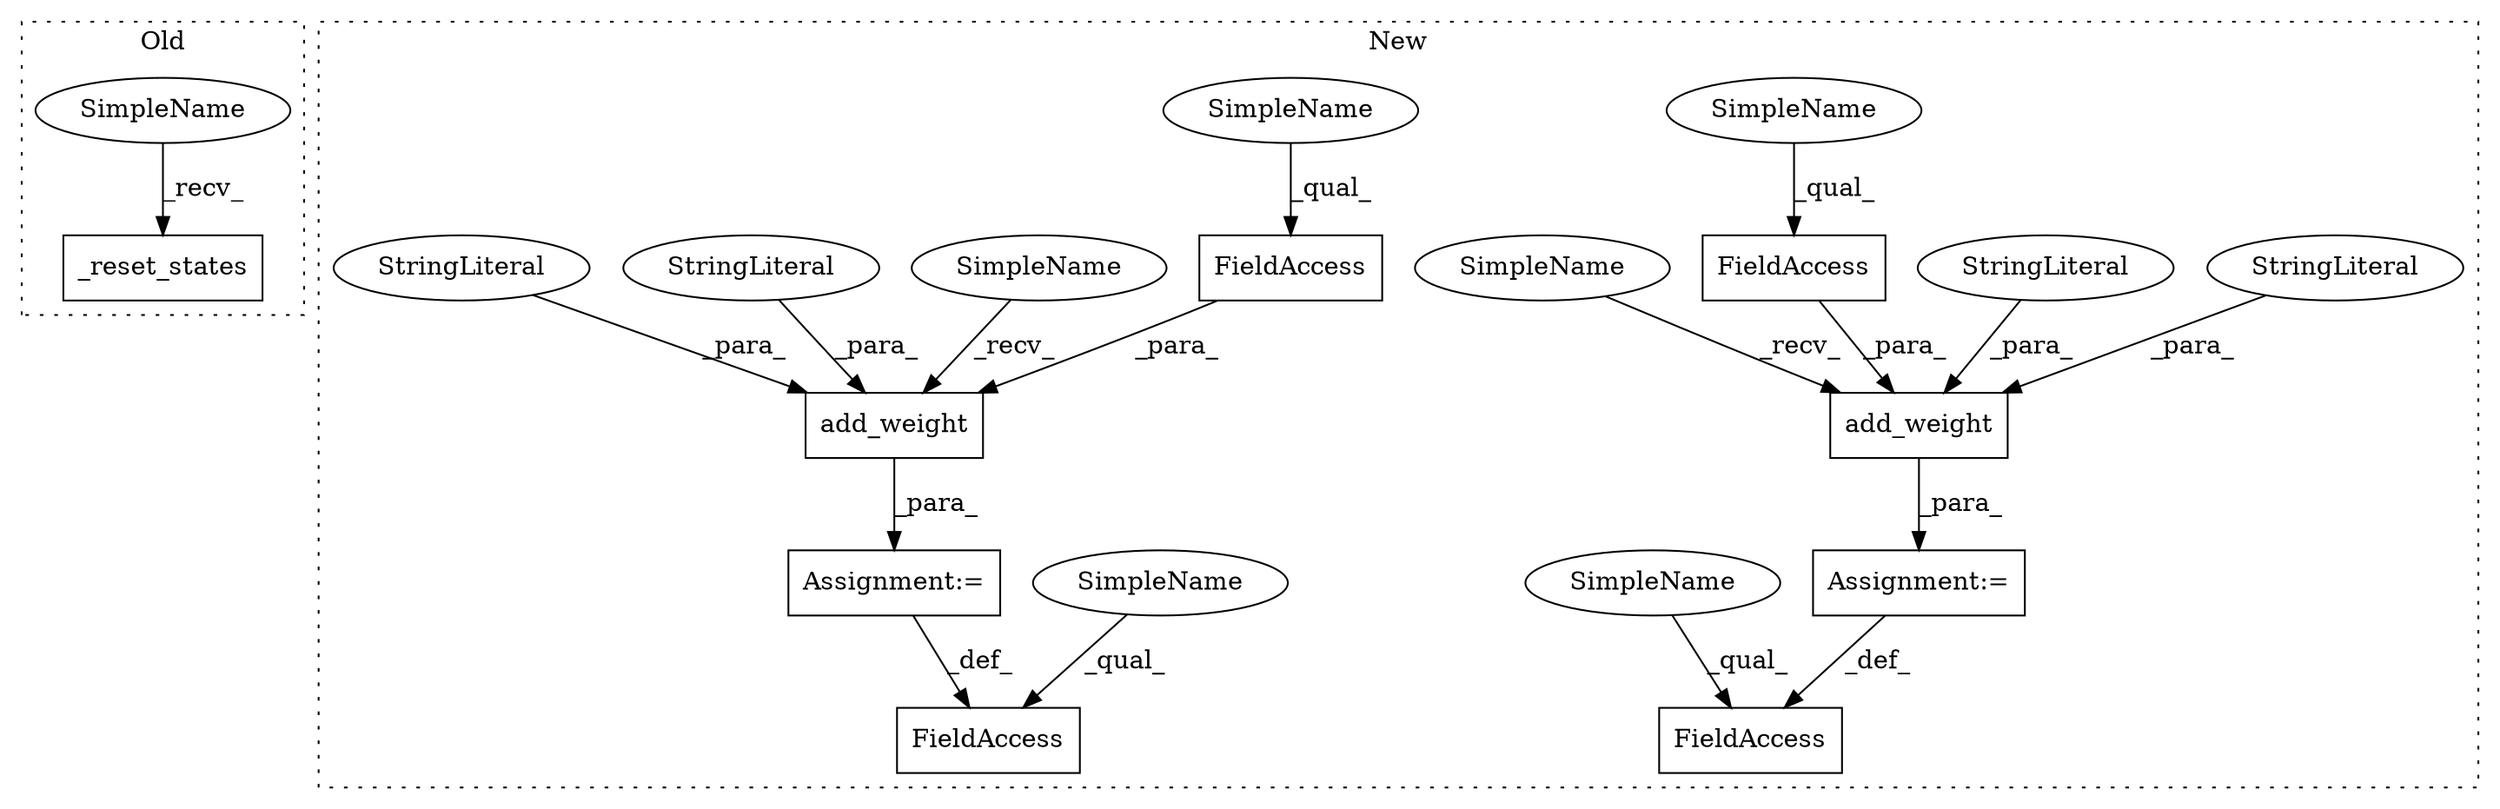 digraph G {
subgraph cluster0 {
1 [label="_reset_states" a="32" s="848" l="15" shape="box"];
16 [label="SimpleName" a="42" s="843" l="4" shape="ellipse"];
label = "Old";
style="dotted";
}
subgraph cluster1 {
2 [label="add_weight" a="32" s="1263,1314" l="11,1" shape="box"];
3 [label="FieldAccess" a="22" s="1241" l="16" shape="box"];
4 [label="add_weight" a="32" s="1183,1234" l="11,1" shape="box"];
5 [label="FieldAccess" a="22" s="1296" l="18" shape="box"];
6 [label="FieldAccess" a="22" s="1216" l="18" shape="box"];
7 [label="FieldAccess" a="22" s="1163" l="14" shape="box"];
8 [label="StringLiteral" a="45" s="1274" l="13" shape="ellipse"];
9 [label="Assignment:=" a="7" s="1177" l="1" shape="box"];
10 [label="StringLiteral" a="45" s="1288" l="7" shape="ellipse"];
11 [label="StringLiteral" a="45" s="1194" l="13" shape="ellipse"];
12 [label="StringLiteral" a="45" s="1208" l="7" shape="ellipse"];
13 [label="Assignment:=" a="7" s="1257" l="1" shape="box"];
14 [label="SimpleName" a="42" s="1216" l="10" shape="ellipse"];
15 [label="SimpleName" a="42" s="1296" l="10" shape="ellipse"];
17 [label="SimpleName" a="42" s="1163" l="4" shape="ellipse"];
18 [label="SimpleName" a="42" s="1258" l="4" shape="ellipse"];
19 [label="SimpleName" a="42" s="1241" l="4" shape="ellipse"];
20 [label="SimpleName" a="42" s="1178" l="4" shape="ellipse"];
label = "New";
style="dotted";
}
2 -> 13 [label="_para_"];
4 -> 9 [label="_para_"];
5 -> 2 [label="_para_"];
6 -> 4 [label="_para_"];
8 -> 2 [label="_para_"];
9 -> 7 [label="_def_"];
10 -> 2 [label="_para_"];
11 -> 4 [label="_para_"];
12 -> 4 [label="_para_"];
13 -> 3 [label="_def_"];
14 -> 6 [label="_qual_"];
15 -> 5 [label="_qual_"];
16 -> 1 [label="_recv_"];
17 -> 7 [label="_qual_"];
18 -> 2 [label="_recv_"];
19 -> 3 [label="_qual_"];
20 -> 4 [label="_recv_"];
}
